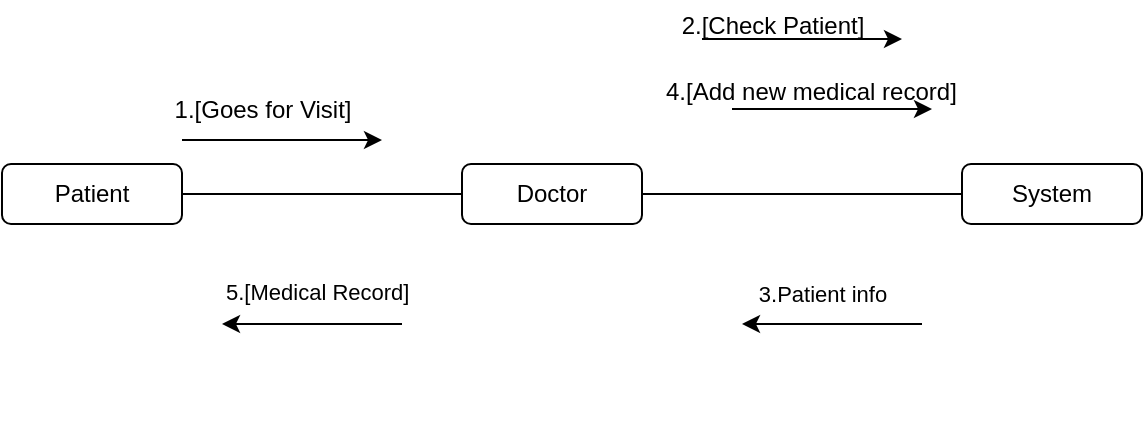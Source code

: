 <mxfile version="24.2.5" type="device">
  <diagram name="Page-1" id="OlymCPz7ouZAmbuXBL3l">
    <mxGraphModel dx="526" dy="614" grid="1" gridSize="10" guides="1" tooltips="1" connect="1" arrows="1" fold="1" page="1" pageScale="1" pageWidth="850" pageHeight="1100" math="0" shadow="0">
      <root>
        <mxCell id="0" />
        <mxCell id="1" parent="0" />
        <mxCell id="f-VE_f5olyDmw3WM3FOp-1" value="Patient" style="rounded=1;whiteSpace=wrap;html=1;" parent="1" vertex="1">
          <mxGeometry x="60" y="100" width="90" height="30" as="geometry" />
        </mxCell>
        <mxCell id="f-VE_f5olyDmw3WM3FOp-2" value="Doctor" style="rounded=1;whiteSpace=wrap;html=1;" parent="1" vertex="1">
          <mxGeometry x="290" y="100" width="90" height="30" as="geometry" />
        </mxCell>
        <mxCell id="f-VE_f5olyDmw3WM3FOp-4" value="System" style="rounded=1;whiteSpace=wrap;html=1;" parent="1" vertex="1">
          <mxGeometry x="540" y="100" width="90" height="30" as="geometry" />
        </mxCell>
        <mxCell id="f-VE_f5olyDmw3WM3FOp-6" value="1.[Goes for Visit]" style="text;html=1;align=center;verticalAlign=middle;resizable=0;points=[];autosize=1;strokeColor=none;fillColor=none;" parent="1" vertex="1">
          <mxGeometry x="135" y="58" width="110" height="30" as="geometry" />
        </mxCell>
        <mxCell id="f-VE_f5olyDmw3WM3FOp-8" value="&lt;div&gt;&lt;span style=&quot;text-align: center; text-wrap: nowrap;&quot;&gt;4.[Add new medical record]&lt;/span&gt;&lt;br&gt;&lt;/div&gt;" style="text;whiteSpace=wrap;html=1;" parent="1" vertex="1">
          <mxGeometry x="390" y="50" width="100" height="32" as="geometry" />
        </mxCell>
        <mxCell id="f-VE_f5olyDmw3WM3FOp-9" value="&lt;span style=&quot;font-size: 11px; background-color: rgb(255, 255, 255);&quot;&gt;3.Patient info&lt;/span&gt;" style="text;html=1;align=center;verticalAlign=middle;resizable=0;points=[];autosize=1;strokeColor=none;fillColor=none;" parent="1" vertex="1">
          <mxGeometry x="425" y="150" width="90" height="30" as="geometry" />
        </mxCell>
        <mxCell id="f-VE_f5olyDmw3WM3FOp-11" value="&lt;span style=&quot;color: rgb(0, 0, 0); font-family: Helvetica; font-size: 11px; font-style: normal; font-variant-ligatures: normal; font-variant-caps: normal; font-weight: 400; letter-spacing: normal; orphans: 2; text-align: center; text-indent: 0px; text-transform: none; widows: 2; word-spacing: 0px; -webkit-text-stroke-width: 0px; white-space: nowrap; background-color: rgb(255, 255, 255); text-decoration-thickness: initial; text-decoration-style: initial; text-decoration-color: initial; display: inline !important; float: none;&quot;&gt;5.[Medical Record]&lt;/span&gt;" style="text;whiteSpace=wrap;html=1;" parent="1" vertex="1">
          <mxGeometry x="170" y="150" width="120" height="40" as="geometry" />
        </mxCell>
        <mxCell id="B_mKjy8XP-_Al96u-vr2-1" value="2.[Check Patient]&lt;div&gt;&lt;br&gt;&lt;/div&gt;" style="text;html=1;align=center;verticalAlign=middle;resizable=0;points=[];autosize=1;strokeColor=none;fillColor=none;" vertex="1" parent="1">
          <mxGeometry x="390" y="18" width="110" height="40" as="geometry" />
        </mxCell>
        <mxCell id="B_mKjy8XP-_Al96u-vr2-2" value="&lt;div style=&quot;text-align: left; text-wrap: wrap;&quot;&gt;&lt;br&gt;&lt;/div&gt;" style="text;html=1;align=center;verticalAlign=middle;resizable=0;points=[];autosize=1;strokeColor=none;fillColor=none;" vertex="1" parent="1">
          <mxGeometry x="460" y="208" width="20" height="30" as="geometry" />
        </mxCell>
        <mxCell id="B_mKjy8XP-_Al96u-vr2-5" value="" style="edgeStyle=none;orthogonalLoop=1;jettySize=auto;html=1;rounded=0;" edge="1" parent="1">
          <mxGeometry width="100" relative="1" as="geometry">
            <mxPoint x="150" y="88" as="sourcePoint" />
            <mxPoint x="250" y="88" as="targetPoint" />
            <Array as="points" />
          </mxGeometry>
        </mxCell>
        <mxCell id="B_mKjy8XP-_Al96u-vr2-7" value="" style="edgeStyle=none;orthogonalLoop=1;jettySize=auto;html=1;rounded=0;" edge="1" parent="1">
          <mxGeometry width="100" relative="1" as="geometry">
            <mxPoint x="410" y="37.5" as="sourcePoint" />
            <mxPoint x="510" y="37.5" as="targetPoint" />
            <Array as="points" />
          </mxGeometry>
        </mxCell>
        <mxCell id="B_mKjy8XP-_Al96u-vr2-8" value="" style="edgeStyle=none;orthogonalLoop=1;jettySize=auto;html=1;rounded=0;" edge="1" parent="1">
          <mxGeometry width="100" relative="1" as="geometry">
            <mxPoint x="425" y="72.5" as="sourcePoint" />
            <mxPoint x="525" y="72.5" as="targetPoint" />
            <Array as="points" />
          </mxGeometry>
        </mxCell>
        <mxCell id="B_mKjy8XP-_Al96u-vr2-9" value="" style="edgeStyle=none;orthogonalLoop=1;jettySize=auto;html=1;rounded=0;" edge="1" parent="1">
          <mxGeometry width="100" relative="1" as="geometry">
            <mxPoint x="520" y="180" as="sourcePoint" />
            <mxPoint x="430" y="180" as="targetPoint" />
            <Array as="points" />
          </mxGeometry>
        </mxCell>
        <mxCell id="B_mKjy8XP-_Al96u-vr2-10" value="" style="edgeStyle=none;orthogonalLoop=1;jettySize=auto;html=1;rounded=0;" edge="1" parent="1">
          <mxGeometry width="100" relative="1" as="geometry">
            <mxPoint x="260" y="180" as="sourcePoint" />
            <mxPoint x="170" y="180" as="targetPoint" />
            <Array as="points" />
          </mxGeometry>
        </mxCell>
        <mxCell id="B_mKjy8XP-_Al96u-vr2-11" value="" style="endArrow=none;html=1;rounded=0;exitX=1;exitY=0.5;exitDx=0;exitDy=0;entryX=0;entryY=0.5;entryDx=0;entryDy=0;" edge="1" parent="1" source="f-VE_f5olyDmw3WM3FOp-1" target="f-VE_f5olyDmw3WM3FOp-2">
          <mxGeometry width="50" height="50" relative="1" as="geometry">
            <mxPoint x="360" y="340" as="sourcePoint" />
            <mxPoint x="410" y="290" as="targetPoint" />
          </mxGeometry>
        </mxCell>
        <mxCell id="B_mKjy8XP-_Al96u-vr2-12" value="" style="endArrow=none;html=1;rounded=0;exitX=1;exitY=0.5;exitDx=0;exitDy=0;entryX=0;entryY=0.5;entryDx=0;entryDy=0;" edge="1" parent="1" source="f-VE_f5olyDmw3WM3FOp-2" target="f-VE_f5olyDmw3WM3FOp-4">
          <mxGeometry width="50" height="50" relative="1" as="geometry">
            <mxPoint x="360" y="340" as="sourcePoint" />
            <mxPoint x="410" y="290" as="targetPoint" />
          </mxGeometry>
        </mxCell>
      </root>
    </mxGraphModel>
  </diagram>
</mxfile>
